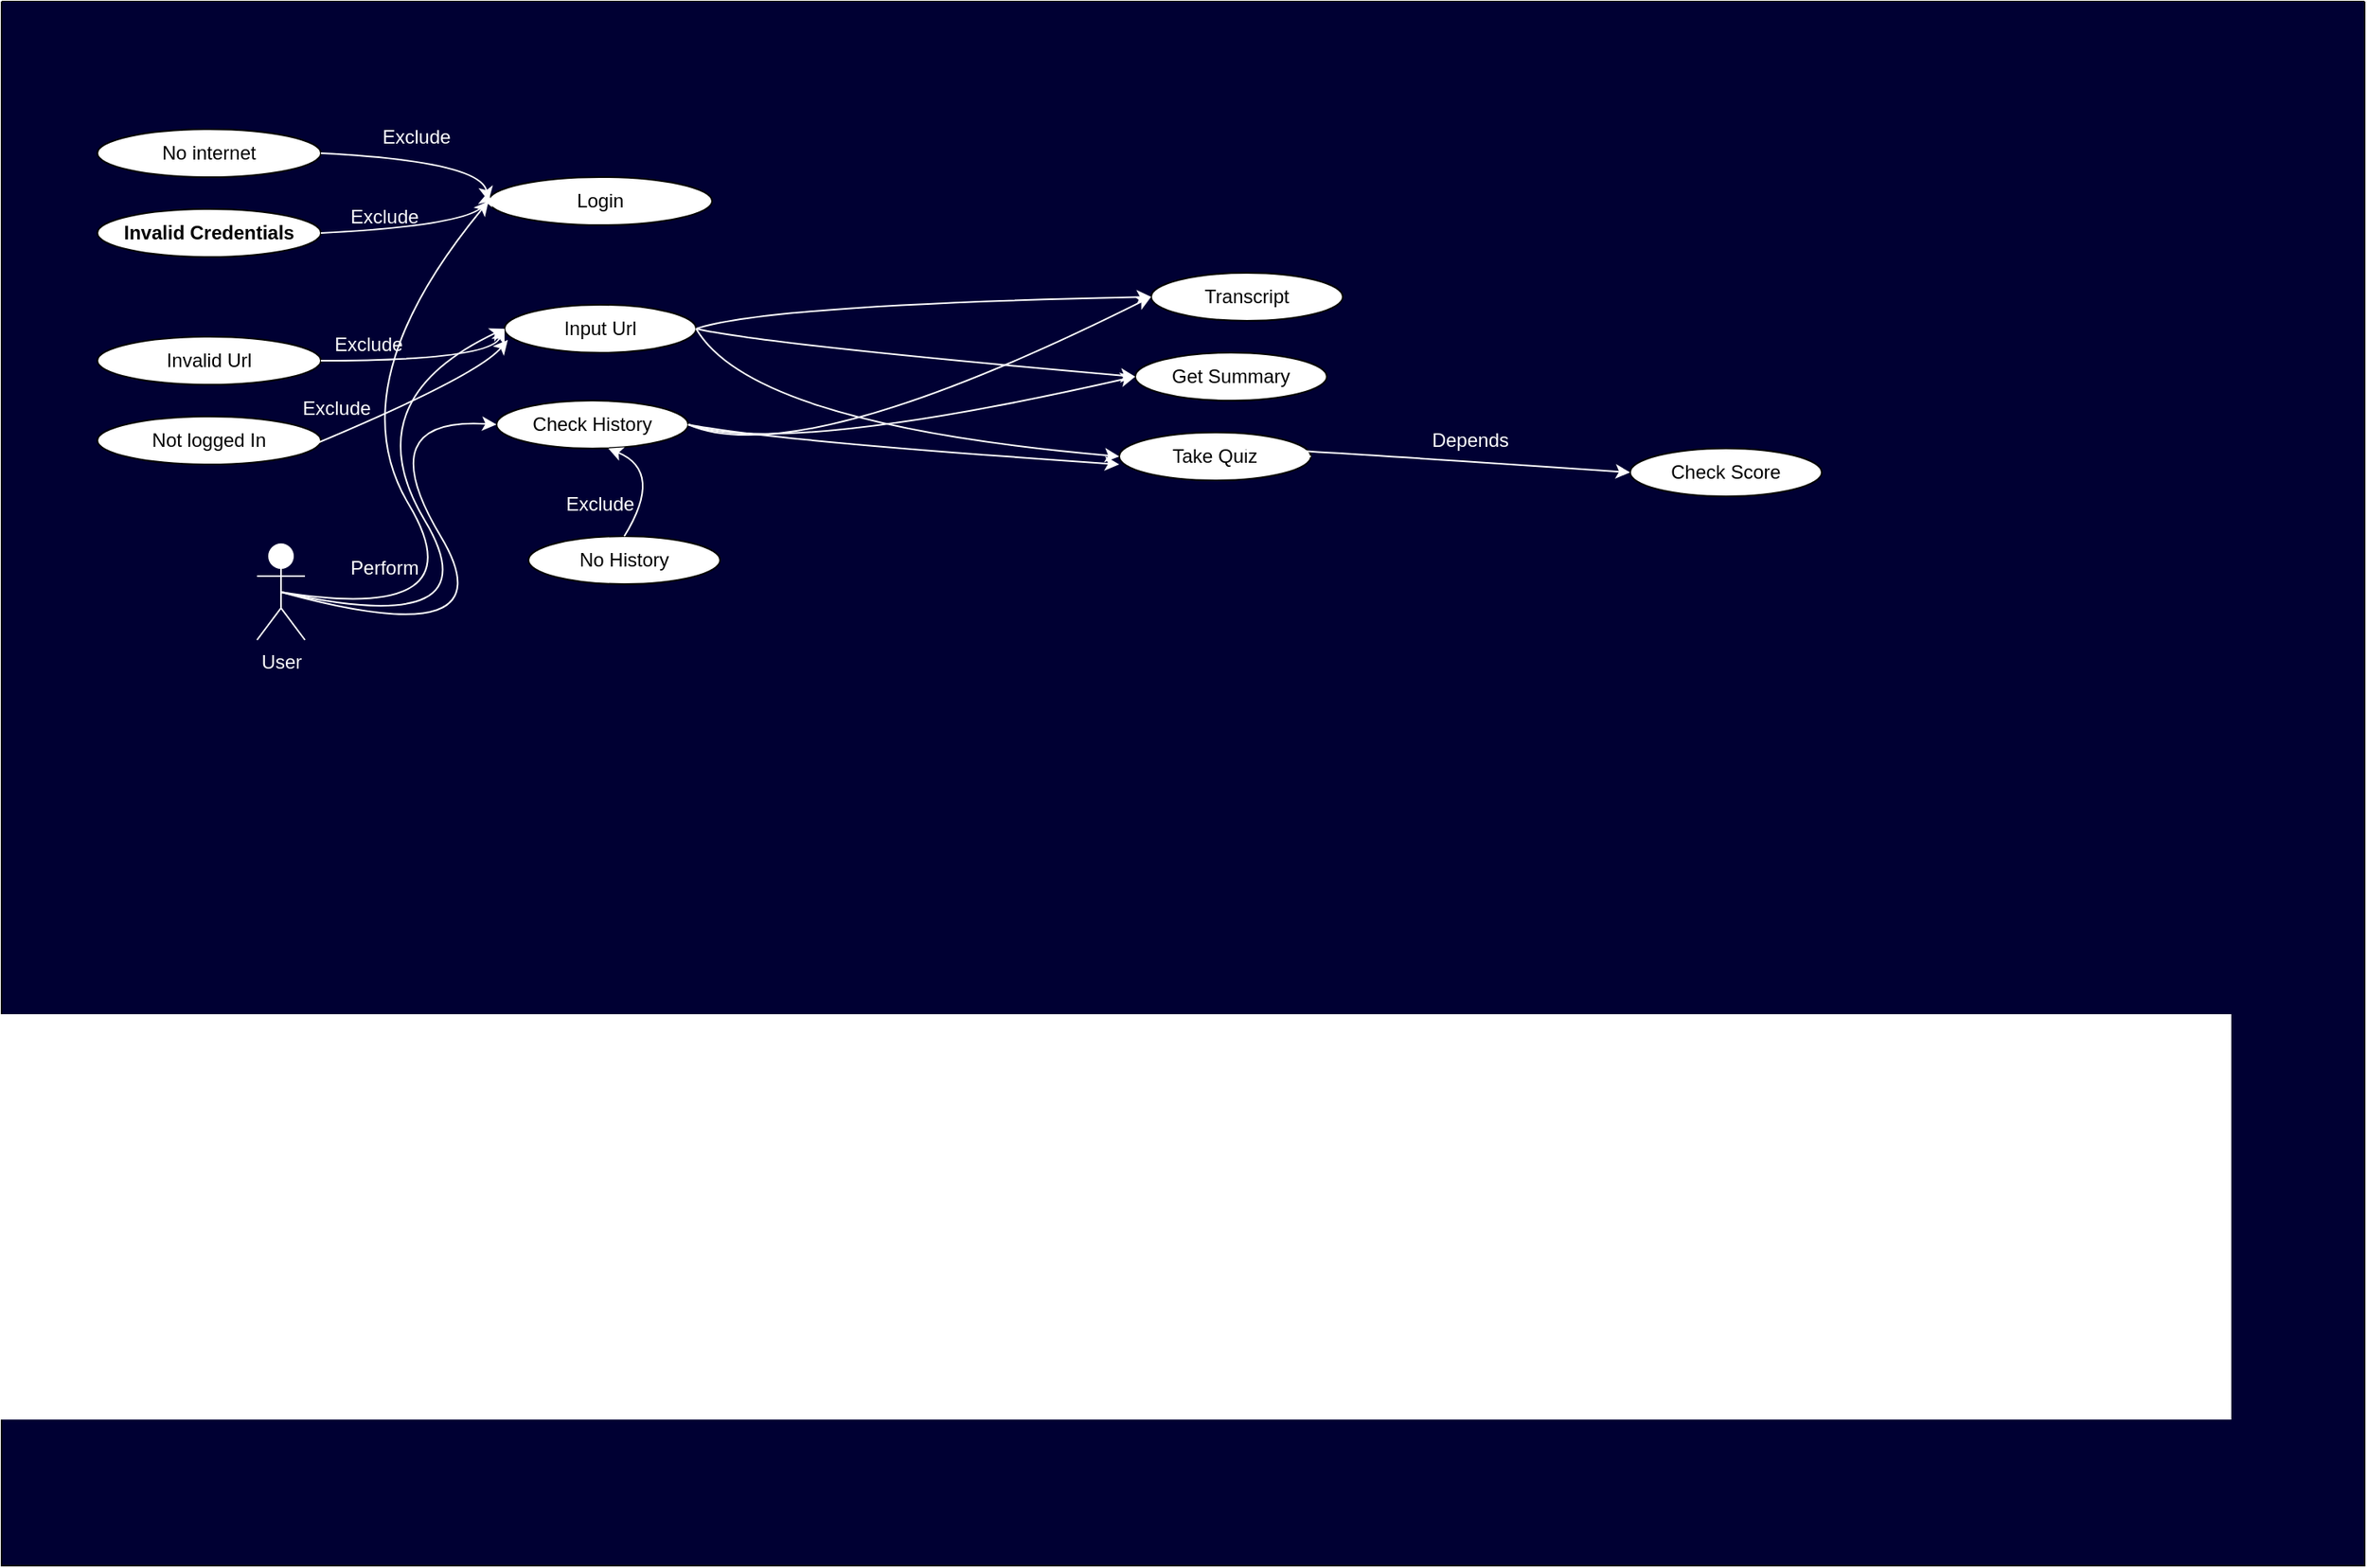 <mxfile version="24.7.14">
  <diagram name="Page-1" id="tBqg8zwiha9jUntyvLKJ">
    <mxGraphModel dx="1434" dy="872" grid="1" gridSize="10" guides="1" tooltips="1" connect="1" arrows="1" fold="1" page="1" pageScale="1" pageWidth="850" pageHeight="1100" math="0" shadow="0">
      <root>
        <mxCell id="0" />
        <mxCell id="1" parent="0" />
        <mxCell id="he2x0ApGoEnVrDUvhnzx-3" value="" style="swimlane;startSize=0;fillColor=#000033;swimlaneFillColor=#000033;rounded=0;" vertex="1" parent="1">
          <mxGeometry x="40" y="200" width="1480" height="980" as="geometry" />
        </mxCell>
        <mxCell id="he2x0ApGoEnVrDUvhnzx-4" value="&lt;font color=&quot;#ffffff&quot;&gt;User&lt;/font&gt;&lt;div&gt;&lt;font color=&quot;#ffffff&quot;&gt;&lt;br&gt;&lt;/font&gt;&lt;/div&gt;" style="shape=umlActor;verticalLabelPosition=bottom;verticalAlign=top;html=1;outlineConnect=0;strokeColor=#FFFFFF;" vertex="1" parent="he2x0ApGoEnVrDUvhnzx-3">
          <mxGeometry x="160" y="340" width="30" height="60" as="geometry" />
        </mxCell>
        <mxCell id="he2x0ApGoEnVrDUvhnzx-5" value="Login" style="ellipse;whiteSpace=wrap;html=1;" vertex="1" parent="he2x0ApGoEnVrDUvhnzx-3">
          <mxGeometry x="305" y="110" width="140" height="30" as="geometry" />
        </mxCell>
        <mxCell id="he2x0ApGoEnVrDUvhnzx-12" value="" style="curved=1;endArrow=classic;html=1;rounded=0;strokeColor=#FFFFFF;entryX=0;entryY=0.5;entryDx=0;entryDy=0;exitX=0.5;exitY=0.5;exitDx=0;exitDy=0;exitPerimeter=0;" edge="1" parent="he2x0ApGoEnVrDUvhnzx-3" source="he2x0ApGoEnVrDUvhnzx-4" target="he2x0ApGoEnVrDUvhnzx-5">
          <mxGeometry width="50" height="50" relative="1" as="geometry">
            <mxPoint x="520" y="570" as="sourcePoint" />
            <mxPoint x="570" y="520" as="targetPoint" />
            <Array as="points">
              <mxPoint x="300" y="390" />
              <mxPoint x="210" y="240" />
            </Array>
          </mxGeometry>
        </mxCell>
        <mxCell id="he2x0ApGoEnVrDUvhnzx-13" value="Input Url" style="ellipse;whiteSpace=wrap;html=1;" vertex="1" parent="he2x0ApGoEnVrDUvhnzx-3">
          <mxGeometry x="315" y="190" width="120" height="30" as="geometry" />
        </mxCell>
        <mxCell id="he2x0ApGoEnVrDUvhnzx-14" value="" style="curved=1;endArrow=classic;html=1;rounded=0;strokeColor=#FFFFFF;exitX=0.5;exitY=0.5;exitDx=0;exitDy=0;exitPerimeter=0;entryX=0;entryY=0.5;entryDx=0;entryDy=0;" edge="1" parent="he2x0ApGoEnVrDUvhnzx-3" source="he2x0ApGoEnVrDUvhnzx-4" target="he2x0ApGoEnVrDUvhnzx-13">
          <mxGeometry width="50" height="50" relative="1" as="geometry">
            <mxPoint x="175" y="380" as="sourcePoint" />
            <mxPoint x="310" y="165" as="targetPoint" />
            <Array as="points">
              <mxPoint x="310" y="400" />
              <mxPoint x="220" y="250" />
            </Array>
          </mxGeometry>
        </mxCell>
        <mxCell id="he2x0ApGoEnVrDUvhnzx-15" value="Get Summary" style="ellipse;whiteSpace=wrap;html=1;" vertex="1" parent="he2x0ApGoEnVrDUvhnzx-3">
          <mxGeometry x="710" y="220" width="120" height="30" as="geometry" />
        </mxCell>
        <mxCell id="he2x0ApGoEnVrDUvhnzx-16" value="" style="curved=1;endArrow=classic;html=1;rounded=0;strokeColor=#FFFFFF;exitX=1;exitY=0.5;exitDx=0;exitDy=0;entryX=0;entryY=0.5;entryDx=0;entryDy=0;" edge="1" parent="he2x0ApGoEnVrDUvhnzx-3" source="he2x0ApGoEnVrDUvhnzx-13" target="he2x0ApGoEnVrDUvhnzx-15">
          <mxGeometry width="50" height="50" relative="1" as="geometry">
            <mxPoint x="600" y="480" as="sourcePoint" />
            <mxPoint x="650" y="430" as="targetPoint" />
            <Array as="points">
              <mxPoint x="480" y="215" />
            </Array>
          </mxGeometry>
        </mxCell>
        <mxCell id="he2x0ApGoEnVrDUvhnzx-17" value="Take Quiz&lt;span style=&quot;color: rgba(0, 0, 0, 0); font-family: monospace; font-size: 0px; text-align: start; text-wrap: nowrap;&quot;&gt;%3CmxGraphModel%3E%3Croot%3E%3CmxCell%20id%3D%220%22%2F%3E%3CmxCell%20id%3D%221%22%20parent%3D%220%22%2F%3E%3CmxCell%20id%3D%222%22%20value%3D%22Get%20Summary%22%20style%3D%22ellipse%3BwhiteSpace%3Dwrap%3Bhtml%3D1%3B%22%20vertex%3D%221%22%20parent%3D%221%22%3E%3CmxGeometry%20x%3D%22470%22%20y%3D%22370%22%20width%3D%22120%22%20height%3D%2230%22%20as%3D%22geometry%22%2F%3E%3C%2FmxCell%3E%3C%2Froot%3E%3C%2FmxGraphModel%3E&lt;/span&gt;" style="ellipse;whiteSpace=wrap;html=1;" vertex="1" parent="he2x0ApGoEnVrDUvhnzx-3">
          <mxGeometry x="700" y="270" width="120" height="30" as="geometry" />
        </mxCell>
        <mxCell id="he2x0ApGoEnVrDUvhnzx-18" value="Check History" style="ellipse;whiteSpace=wrap;html=1;" vertex="1" parent="he2x0ApGoEnVrDUvhnzx-3">
          <mxGeometry x="310" y="250" width="120" height="30" as="geometry" />
        </mxCell>
        <mxCell id="he2x0ApGoEnVrDUvhnzx-19" value="Check Score" style="ellipse;whiteSpace=wrap;html=1;" vertex="1" parent="he2x0ApGoEnVrDUvhnzx-3">
          <mxGeometry x="1020" y="280" width="120" height="30" as="geometry" />
        </mxCell>
        <mxCell id="he2x0ApGoEnVrDUvhnzx-20" value="" style="curved=1;endArrow=classic;html=1;rounded=0;strokeColor=#FFFFFF;exitX=0.5;exitY=0.5;exitDx=0;exitDy=0;exitPerimeter=0;entryX=0;entryY=0.5;entryDx=0;entryDy=0;" edge="1" parent="he2x0ApGoEnVrDUvhnzx-3" source="he2x0ApGoEnVrDUvhnzx-4" target="he2x0ApGoEnVrDUvhnzx-18">
          <mxGeometry width="50" height="50" relative="1" as="geometry">
            <mxPoint x="175" y="380" as="sourcePoint" />
            <mxPoint x="320" y="225" as="targetPoint" />
            <Array as="points">
              <mxPoint x="320" y="410" />
              <mxPoint x="230" y="260" />
            </Array>
          </mxGeometry>
        </mxCell>
        <mxCell id="he2x0ApGoEnVrDUvhnzx-23" value="" style="curved=1;endArrow=classic;html=1;rounded=0;strokeColor=#FFFFFF;exitX=1;exitY=0.5;exitDx=0;exitDy=0;entryX=0;entryY=0.5;entryDx=0;entryDy=0;" edge="1" parent="he2x0ApGoEnVrDUvhnzx-3" source="he2x0ApGoEnVrDUvhnzx-17" target="he2x0ApGoEnVrDUvhnzx-19">
          <mxGeometry width="50" height="50" relative="1" as="geometry">
            <mxPoint x="621" y="265" as="sourcePoint" />
            <mxPoint x="690" y="280.01" as="targetPoint" />
            <Array as="points">
              <mxPoint x="650" y="270" />
            </Array>
          </mxGeometry>
        </mxCell>
        <mxCell id="he2x0ApGoEnVrDUvhnzx-25" value="" style="curved=1;endArrow=classic;html=1;rounded=0;strokeColor=#FFFFFF;exitX=1;exitY=0.5;exitDx=0;exitDy=0;entryX=0;entryY=0.5;entryDx=0;entryDy=0;" edge="1" parent="he2x0ApGoEnVrDUvhnzx-3" source="he2x0ApGoEnVrDUvhnzx-13" target="he2x0ApGoEnVrDUvhnzx-17">
          <mxGeometry width="50" height="50" relative="1" as="geometry">
            <mxPoint x="420" y="265" as="sourcePoint" />
            <mxPoint x="500" y="285" as="targetPoint" />
            <Array as="points">
              <mxPoint x="470" y="265" />
            </Array>
          </mxGeometry>
        </mxCell>
        <mxCell id="he2x0ApGoEnVrDUvhnzx-26" value="Transcript" style="ellipse;whiteSpace=wrap;html=1;" vertex="1" parent="he2x0ApGoEnVrDUvhnzx-3">
          <mxGeometry x="720" y="170" width="120" height="30" as="geometry" />
        </mxCell>
        <mxCell id="he2x0ApGoEnVrDUvhnzx-27" value="" style="curved=1;endArrow=classic;html=1;rounded=0;strokeColor=#FFFFFF;exitX=1;exitY=0.5;exitDx=0;exitDy=0;entryX=0;entryY=0.5;entryDx=0;entryDy=0;" edge="1" parent="he2x0ApGoEnVrDUvhnzx-3" source="he2x0ApGoEnVrDUvhnzx-13" target="he2x0ApGoEnVrDUvhnzx-26">
          <mxGeometry width="50" height="50" relative="1" as="geometry">
            <mxPoint x="440" y="225" as="sourcePoint" />
            <mxPoint x="520" y="245" as="targetPoint" />
            <Array as="points">
              <mxPoint x="480" y="190" />
            </Array>
          </mxGeometry>
        </mxCell>
        <mxCell id="he2x0ApGoEnVrDUvhnzx-28" value="No internet&lt;span style=&quot;color: rgba(0, 0, 0, 0); font-family: monospace; font-size: 0px; text-align: start; text-wrap: nowrap;&quot;&gt;%3CmxGraphModel%3E%3Croot%3E%3CmxCell%20id%3D%220%22%2F%3E%3CmxCell%20id%3D%221%22%20parent%3D%220%22%2F%3E%3CmxCell%20id%3D%222%22%20value%3D%22Login%22%20style%3D%22ellipse%3BwhiteSpace%3Dwrap%3Bhtml%3D1%3B%22%20vertex%3D%221%22%20parent%3D%221%22%3E%3CmxGeometry%20x%3D%22310%22%20y%3D%22300%22%20width%3D%22140%22%20height%3D%2230%22%20as%3D%22geometry%22%2F%3E%3C%2FmxCell%3E%3C%2Froot%3E%3C%2FmxGraphModel%3E&lt;/span&gt;" style="ellipse;whiteSpace=wrap;html=1;" vertex="1" parent="he2x0ApGoEnVrDUvhnzx-3">
          <mxGeometry x="60" y="80" width="140" height="30" as="geometry" />
        </mxCell>
        <mxCell id="he2x0ApGoEnVrDUvhnzx-29" value="Invalid Credentials" style="ellipse;whiteSpace=wrap;html=1;fontStyle=1" vertex="1" parent="he2x0ApGoEnVrDUvhnzx-3">
          <mxGeometry x="60" y="130" width="140" height="30" as="geometry" />
        </mxCell>
        <mxCell id="he2x0ApGoEnVrDUvhnzx-30" value="" style="curved=1;endArrow=classic;html=1;rounded=0;strokeColor=#FFFFFF;exitX=1;exitY=0.5;exitDx=0;exitDy=0;entryX=0;entryY=0.5;entryDx=0;entryDy=0;" edge="1" parent="he2x0ApGoEnVrDUvhnzx-3" source="he2x0ApGoEnVrDUvhnzx-28" target="he2x0ApGoEnVrDUvhnzx-5">
          <mxGeometry width="50" height="50" relative="1" as="geometry">
            <mxPoint x="250" y="125" as="sourcePoint" />
            <mxPoint x="330" y="105" as="targetPoint" />
            <Array as="points">
              <mxPoint x="300" y="100" />
            </Array>
          </mxGeometry>
        </mxCell>
        <mxCell id="he2x0ApGoEnVrDUvhnzx-31" value="" style="curved=1;endArrow=classic;html=1;rounded=0;strokeColor=#FFFFFF;exitX=1;exitY=0.5;exitDx=0;exitDy=0;entryX=0;entryY=0.3;entryDx=0;entryDy=0;entryPerimeter=0;" edge="1" parent="he2x0ApGoEnVrDUvhnzx-3" source="he2x0ApGoEnVrDUvhnzx-29" target="he2x0ApGoEnVrDUvhnzx-5">
          <mxGeometry width="50" height="50" relative="1" as="geometry">
            <mxPoint x="235" y="165" as="sourcePoint" />
            <mxPoint x="300" y="215" as="targetPoint" />
            <Array as="points">
              <mxPoint x="300" y="140" />
            </Array>
          </mxGeometry>
        </mxCell>
        <mxCell id="he2x0ApGoEnVrDUvhnzx-32" value="&lt;font color=&quot;#ffffff&quot;&gt;Exclude&lt;/font&gt;" style="text;strokeColor=none;align=center;fillColor=none;html=1;verticalAlign=middle;whiteSpace=wrap;rounded=0;" vertex="1" parent="he2x0ApGoEnVrDUvhnzx-3">
          <mxGeometry x="230" y="70" width="60" height="30" as="geometry" />
        </mxCell>
        <mxCell id="he2x0ApGoEnVrDUvhnzx-35" value="&lt;font color=&quot;#ffffff&quot;&gt;Exclude&lt;/font&gt;" style="text;strokeColor=none;align=center;fillColor=none;html=1;verticalAlign=middle;whiteSpace=wrap;rounded=0;" vertex="1" parent="he2x0ApGoEnVrDUvhnzx-3">
          <mxGeometry x="210" y="120" width="60" height="30" as="geometry" />
        </mxCell>
        <mxCell id="he2x0ApGoEnVrDUvhnzx-36" value="Invalid Url" style="ellipse;whiteSpace=wrap;html=1;" vertex="1" parent="he2x0ApGoEnVrDUvhnzx-3">
          <mxGeometry x="60" y="210" width="140" height="30" as="geometry" />
        </mxCell>
        <mxCell id="he2x0ApGoEnVrDUvhnzx-37" value="&lt;font color=&quot;#ffffff&quot;&gt;Exclude&lt;/font&gt;" style="text;strokeColor=none;align=center;fillColor=none;html=1;verticalAlign=middle;whiteSpace=wrap;rounded=0;" vertex="1" parent="he2x0ApGoEnVrDUvhnzx-3">
          <mxGeometry x="200" y="200" width="60" height="30" as="geometry" />
        </mxCell>
        <mxCell id="he2x0ApGoEnVrDUvhnzx-38" value="" style="curved=1;endArrow=classic;html=1;rounded=0;strokeColor=#FFFFFF;exitX=1;exitY=0.5;exitDx=0;exitDy=0;entryX=0;entryY=0.5;entryDx=0;entryDy=0;" edge="1" parent="he2x0ApGoEnVrDUvhnzx-3" source="he2x0ApGoEnVrDUvhnzx-36" target="he2x0ApGoEnVrDUvhnzx-13">
          <mxGeometry width="50" height="50" relative="1" as="geometry">
            <mxPoint x="205" y="220" as="sourcePoint" />
            <mxPoint x="310" y="250" as="targetPoint" />
            <Array as="points">
              <mxPoint x="305" y="225" />
            </Array>
          </mxGeometry>
        </mxCell>
        <mxCell id="he2x0ApGoEnVrDUvhnzx-39" value="" style="curved=1;endArrow=classic;html=1;rounded=0;strokeColor=#FFFFFF;exitX=1;exitY=0.5;exitDx=0;exitDy=0;entryX=0;entryY=0.667;entryDx=0;entryDy=0;entryPerimeter=0;" edge="1" parent="he2x0ApGoEnVrDUvhnzx-3" source="he2x0ApGoEnVrDUvhnzx-18" target="he2x0ApGoEnVrDUvhnzx-17">
          <mxGeometry width="50" height="50" relative="1" as="geometry">
            <mxPoint x="435" y="235" as="sourcePoint" />
            <mxPoint x="720" y="295" as="targetPoint" />
            <Array as="points">
              <mxPoint x="480" y="275" />
            </Array>
          </mxGeometry>
        </mxCell>
        <mxCell id="he2x0ApGoEnVrDUvhnzx-40" value="" style="curved=1;endArrow=classic;html=1;rounded=0;strokeColor=#FFFFFF;exitX=1;exitY=0.5;exitDx=0;exitDy=0;entryX=0;entryY=0.5;entryDx=0;entryDy=0;" edge="1" parent="he2x0ApGoEnVrDUvhnzx-3" source="he2x0ApGoEnVrDUvhnzx-18" target="he2x0ApGoEnVrDUvhnzx-15">
          <mxGeometry width="50" height="50" relative="1" as="geometry">
            <mxPoint x="445" y="245" as="sourcePoint" />
            <mxPoint x="730" y="305" as="targetPoint" />
            <Array as="points">
              <mxPoint x="490" y="285" />
            </Array>
          </mxGeometry>
        </mxCell>
        <mxCell id="he2x0ApGoEnVrDUvhnzx-41" value="" style="curved=1;endArrow=classic;html=1;rounded=0;strokeColor=#FFFFFF;exitX=1;exitY=0.5;exitDx=0;exitDy=0;entryX=0;entryY=0.5;entryDx=0;entryDy=0;" edge="1" parent="he2x0ApGoEnVrDUvhnzx-3" source="he2x0ApGoEnVrDUvhnzx-18" target="he2x0ApGoEnVrDUvhnzx-26">
          <mxGeometry width="50" height="50" relative="1" as="geometry">
            <mxPoint x="455" y="255" as="sourcePoint" />
            <mxPoint x="740" y="315" as="targetPoint" />
            <Array as="points">
              <mxPoint x="500" y="295" />
            </Array>
          </mxGeometry>
        </mxCell>
        <mxCell id="he2x0ApGoEnVrDUvhnzx-42" value="&lt;font color=&quot;#ffffff&quot;&gt;Depends&lt;/font&gt;" style="text;strokeColor=none;align=center;fillColor=none;html=1;verticalAlign=middle;whiteSpace=wrap;rounded=0;" vertex="1" parent="he2x0ApGoEnVrDUvhnzx-3">
          <mxGeometry x="890" y="260" width="60" height="30" as="geometry" />
        </mxCell>
        <mxCell id="he2x0ApGoEnVrDUvhnzx-43" value="No History" style="ellipse;whiteSpace=wrap;html=1;" vertex="1" parent="he2x0ApGoEnVrDUvhnzx-3">
          <mxGeometry x="330" y="335" width="120" height="30" as="geometry" />
        </mxCell>
        <mxCell id="he2x0ApGoEnVrDUvhnzx-44" value="" style="curved=1;endArrow=classic;html=1;rounded=0;strokeColor=#FFFFFF;exitX=0.5;exitY=0;exitDx=0;exitDy=0;" edge="1" parent="he2x0ApGoEnVrDUvhnzx-3" source="he2x0ApGoEnVrDUvhnzx-43" target="he2x0ApGoEnVrDUvhnzx-18">
          <mxGeometry width="50" height="50" relative="1" as="geometry">
            <mxPoint x="310" y="294.5" as="sourcePoint" />
            <mxPoint x="370" y="300" as="targetPoint" />
            <Array as="points">
              <mxPoint x="415" y="294.5" />
              <mxPoint x="380" y="280" />
            </Array>
          </mxGeometry>
        </mxCell>
        <mxCell id="he2x0ApGoEnVrDUvhnzx-45" value="&lt;font color=&quot;#ffffff&quot;&gt;Exclude&lt;/font&gt;" style="text;strokeColor=none;align=center;fillColor=none;html=1;verticalAlign=middle;whiteSpace=wrap;rounded=0;" vertex="1" parent="he2x0ApGoEnVrDUvhnzx-3">
          <mxGeometry x="345" y="300" width="60" height="30" as="geometry" />
        </mxCell>
        <mxCell id="he2x0ApGoEnVrDUvhnzx-46" value="Not logged In" style="ellipse;whiteSpace=wrap;html=1;" vertex="1" parent="he2x0ApGoEnVrDUvhnzx-3">
          <mxGeometry x="60" y="260" width="140" height="30" as="geometry" />
        </mxCell>
        <mxCell id="he2x0ApGoEnVrDUvhnzx-47" value="" style="curved=1;endArrow=classic;html=1;rounded=0;strokeColor=#FFFFFF;exitX=0.943;exitY=0.633;exitDx=0;exitDy=0;entryX=0.017;entryY=0.733;entryDx=0;entryDy=0;entryPerimeter=0;exitPerimeter=0;" edge="1" parent="he2x0ApGoEnVrDUvhnzx-3" source="he2x0ApGoEnVrDUvhnzx-46" target="he2x0ApGoEnVrDUvhnzx-13">
          <mxGeometry width="50" height="50" relative="1" as="geometry">
            <mxPoint x="182.5" y="290" as="sourcePoint" />
            <mxPoint x="297.5" y="250" as="targetPoint" />
            <Array as="points">
              <mxPoint x="297.5" y="235" />
            </Array>
          </mxGeometry>
        </mxCell>
        <mxCell id="he2x0ApGoEnVrDUvhnzx-48" value="&lt;font color=&quot;#ffffff&quot;&gt;Exclude&lt;/font&gt;" style="text;strokeColor=none;align=center;fillColor=none;html=1;verticalAlign=middle;whiteSpace=wrap;rounded=0;" vertex="1" parent="he2x0ApGoEnVrDUvhnzx-3">
          <mxGeometry x="180" y="240" width="60" height="30" as="geometry" />
        </mxCell>
        <mxCell id="he2x0ApGoEnVrDUvhnzx-49" value="&lt;font color=&quot;#ffffff&quot;&gt;Perform&lt;/font&gt;" style="text;strokeColor=none;align=center;fillColor=none;html=1;verticalAlign=middle;whiteSpace=wrap;rounded=0;" vertex="1" parent="he2x0ApGoEnVrDUvhnzx-3">
          <mxGeometry x="210" y="340" width="60" height="30" as="geometry" />
        </mxCell>
      </root>
    </mxGraphModel>
  </diagram>
</mxfile>
